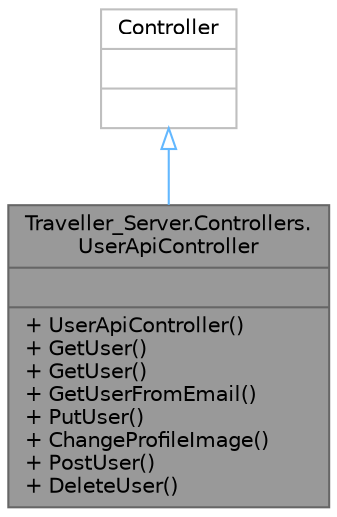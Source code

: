 digraph "Traveller_Server.Controllers.UserApiController"
{
 // LATEX_PDF_SIZE
  bgcolor="transparent";
  edge [fontname=Helvetica,fontsize=10,labelfontname=Helvetica,labelfontsize=10];
  node [fontname=Helvetica,fontsize=10,shape=box,height=0.2,width=0.4];
  Node1 [shape=record,label="{Traveller_Server.Controllers.\lUserApiController\n||+ UserApiController()\l+ GetUser()\l+ GetUser()\l+ GetUserFromEmail()\l+ PutUser()\l+ ChangeProfileImage()\l+ PostUser()\l+ DeleteUser()\l}",height=0.2,width=0.4,color="gray40", fillcolor="grey60", style="filled", fontcolor="black",tooltip="API Controller for CRUD actions for Users."];
  Node2 -> Node1 [dir="back",color="steelblue1",style="solid",arrowtail="onormal"];
  Node2 [shape=record,label="{Controller\n||}",height=0.2,width=0.4,color="grey75", fillcolor="white", style="filled",tooltip=" "];
}
